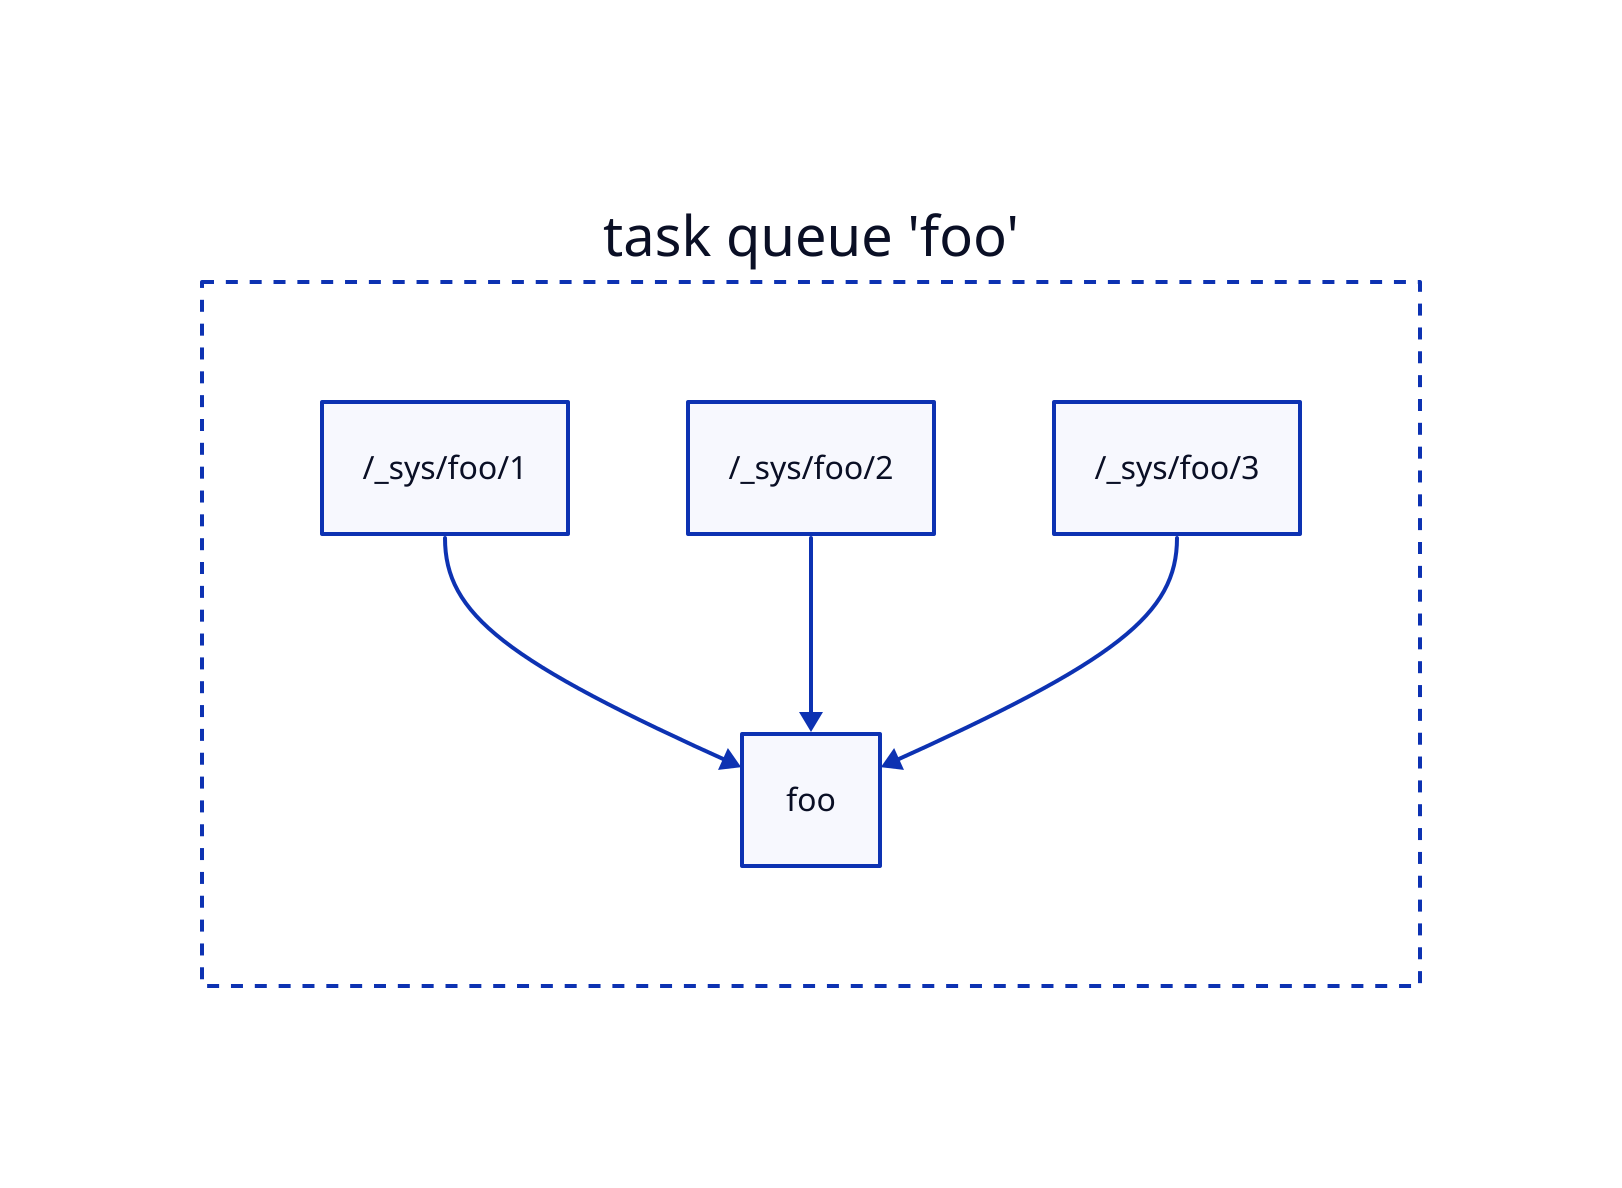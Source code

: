 # https://d2lang.com
# Generate SVG by running `make` inside of `docs/`.

TaskQueueFoo: {
    label: "task queue 'foo'"
    style.stroke-dash: 3
    style.fill: transparent

    Partitions: {
        label: ""
        style.fill: transparent
        style.stroke: transparent

        Root: {
            label: "foo"
        }
        1: {
            label: "/_sys/foo/1"
        }
        2: {
            label: "/_sys/foo/2"
        }
        3: {
            label: "/_sys/foo/3"
        }

        Root <- 1
        Root <- 2
        Root <- 3
    }
}